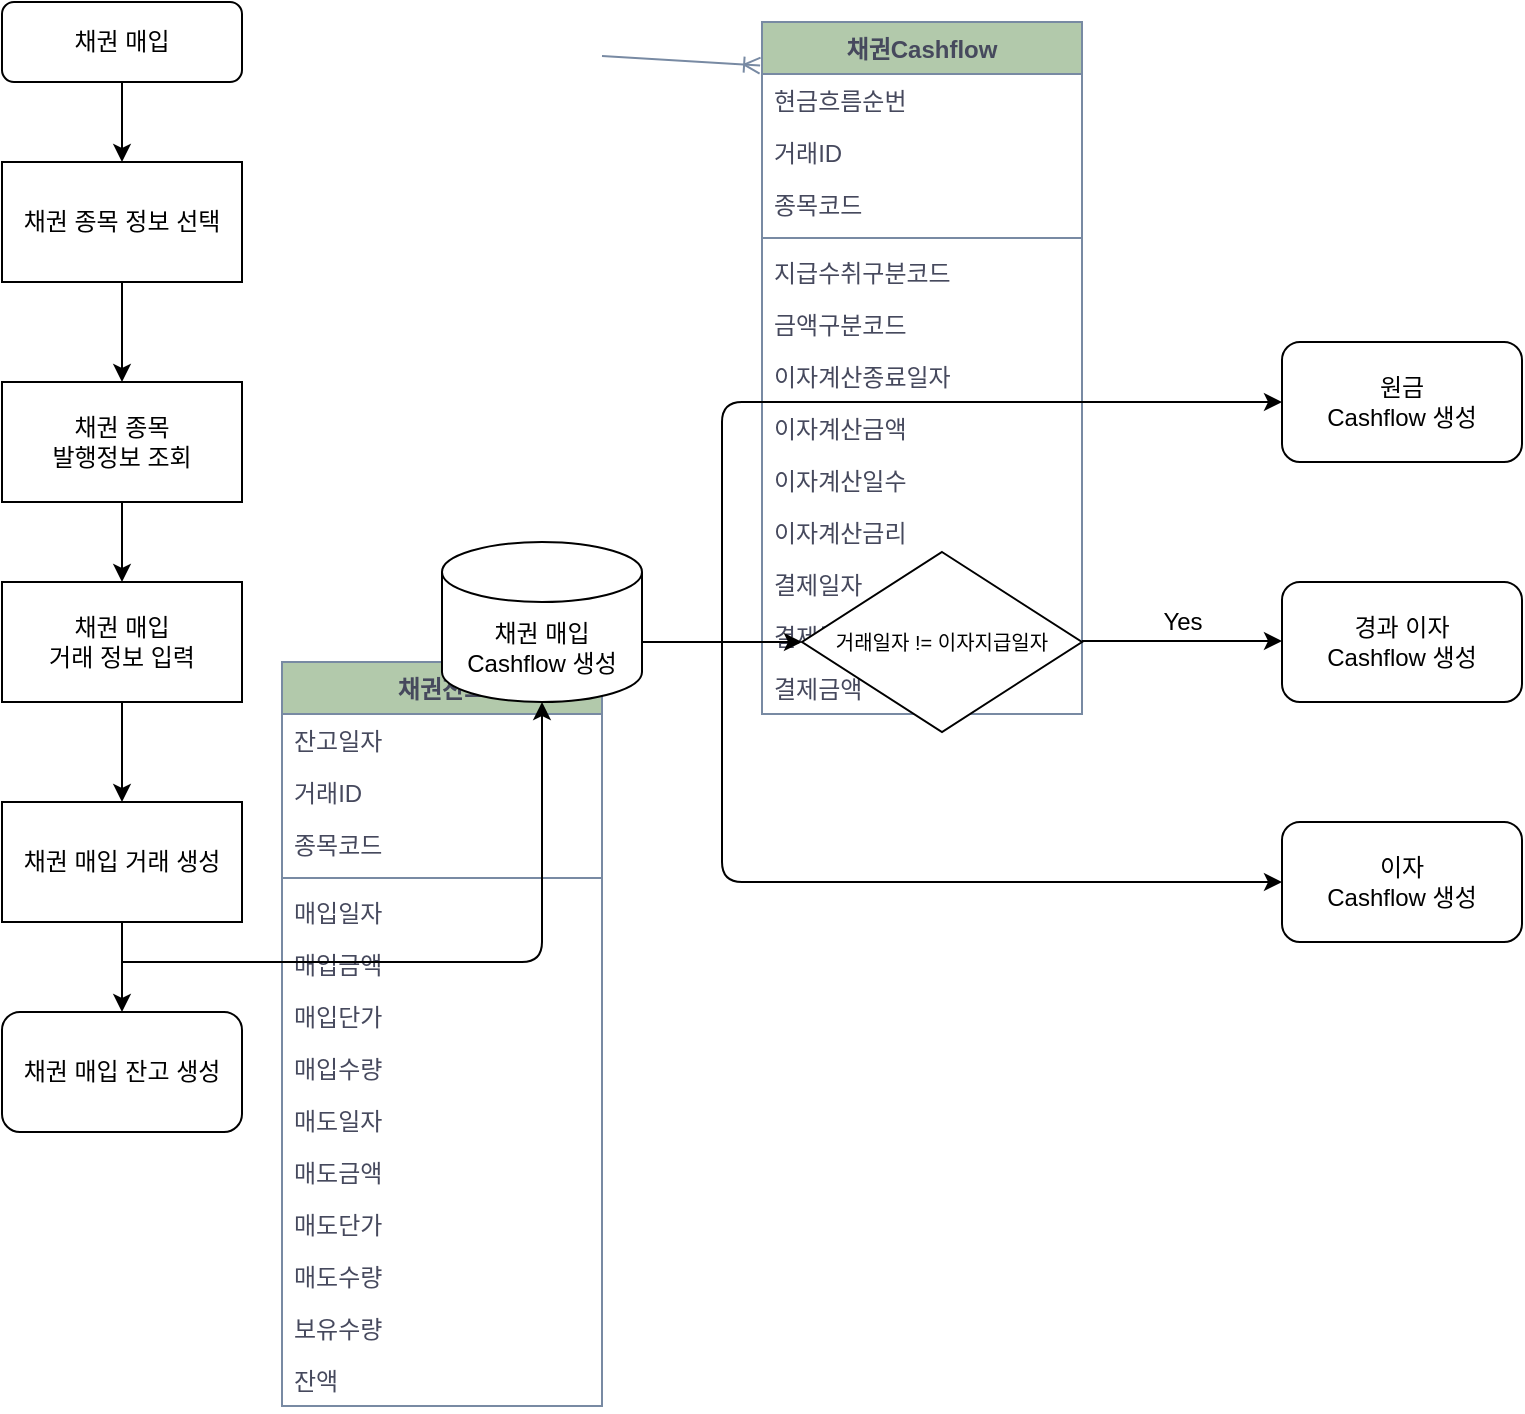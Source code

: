 <mxfile version="14.0.3" type="github">
  <diagram id="C5RBs43oDa-KdzZeNtuy" name="Page-1">
    <mxGraphModel dx="1360" dy="802" grid="1" gridSize="10" guides="1" tooltips="1" connect="1" arrows="1" fold="1" page="1" pageScale="1" pageWidth="827" pageHeight="1169" math="0" shadow="0">
      <root>
        <mxCell id="WIyWlLk6GJQsqaUBKTNV-0" />
        <mxCell id="WIyWlLk6GJQsqaUBKTNV-1" parent="WIyWlLk6GJQsqaUBKTNV-0" />
        <mxCell id="WIyWlLk6GJQsqaUBKTNV-3" value="채권 매입" style="rounded=1;whiteSpace=wrap;html=1;fontSize=12;glass=0;strokeWidth=1;shadow=0;" vertex="1" parent="WIyWlLk6GJQsqaUBKTNV-1">
          <mxGeometry x="160" y="80" width="120" height="40" as="geometry" />
        </mxCell>
        <mxCell id="--CdvMk2vihTuxFoE2qP-3" value="채권 종목 정보 선택" style="rounded=0;whiteSpace=wrap;html=1;" vertex="1" parent="WIyWlLk6GJQsqaUBKTNV-1">
          <mxGeometry x="160" y="160" width="120" height="60" as="geometry" />
        </mxCell>
        <mxCell id="--CdvMk2vihTuxFoE2qP-4" value="" style="endArrow=classic;html=1;" edge="1" parent="WIyWlLk6GJQsqaUBKTNV-1" target="--CdvMk2vihTuxFoE2qP-3">
          <mxGeometry width="50" height="50" relative="1" as="geometry">
            <mxPoint x="220" y="120" as="sourcePoint" />
            <mxPoint x="270" y="70" as="targetPoint" />
          </mxGeometry>
        </mxCell>
        <mxCell id="5NhBVZ3PsQxDk0I1zycR-27" value="채권Cashflow" style="swimlane;fontStyle=1;align=center;verticalAlign=top;childLayout=stackLayout;horizontal=1;startSize=26;horizontalStack=0;resizeParent=1;resizeLast=0;collapsible=1;marginBottom=0;rounded=0;shadow=0;strokeWidth=1;fillColor=#B2C9AB;strokeColor=#788AA3;fontColor=#46495D;" vertex="1" parent="WIyWlLk6GJQsqaUBKTNV-1">
          <mxGeometry x="540" y="90" width="160" height="346" as="geometry">
            <mxRectangle x="550" y="140" width="160" height="26" as="alternateBounds" />
          </mxGeometry>
        </mxCell>
        <mxCell id="5NhBVZ3PsQxDk0I1zycR-28" value="현금흐름순번" style="text;align=left;verticalAlign=top;spacingLeft=4;spacingRight=4;overflow=hidden;rotatable=0;points=[[0,0.5],[1,0.5]];portConstraint=eastwest;fontColor=#46495D;" vertex="1" parent="5NhBVZ3PsQxDk0I1zycR-27">
          <mxGeometry y="26" width="160" height="26" as="geometry" />
        </mxCell>
        <mxCell id="5NhBVZ3PsQxDk0I1zycR-29" value="거래ID" style="text;align=left;verticalAlign=top;spacingLeft=4;spacingRight=4;overflow=hidden;rotatable=0;points=[[0,0.5],[1,0.5]];portConstraint=eastwest;rounded=0;shadow=0;html=0;fontColor=#46495D;" vertex="1" parent="5NhBVZ3PsQxDk0I1zycR-27">
          <mxGeometry y="52" width="160" height="26" as="geometry" />
        </mxCell>
        <mxCell id="5NhBVZ3PsQxDk0I1zycR-30" value="종목코드" style="text;align=left;verticalAlign=top;spacingLeft=4;spacingRight=4;overflow=hidden;rotatable=0;points=[[0,0.5],[1,0.5]];portConstraint=eastwest;rounded=0;shadow=0;html=0;fontColor=#46495D;" vertex="1" parent="5NhBVZ3PsQxDk0I1zycR-27">
          <mxGeometry y="78" width="160" height="26" as="geometry" />
        </mxCell>
        <mxCell id="5NhBVZ3PsQxDk0I1zycR-31" value="" style="line;html=1;strokeWidth=1;align=left;verticalAlign=middle;spacingTop=-1;spacingLeft=3;spacingRight=3;rotatable=0;labelPosition=right;points=[];portConstraint=eastwest;fillColor=#B2C9AB;strokeColor=#788AA3;fontColor=#46495D;" vertex="1" parent="5NhBVZ3PsQxDk0I1zycR-27">
          <mxGeometry y="104" width="160" height="8" as="geometry" />
        </mxCell>
        <mxCell id="5NhBVZ3PsQxDk0I1zycR-32" value="지급수취구분코드" style="text;align=left;verticalAlign=top;spacingLeft=4;spacingRight=4;overflow=hidden;rotatable=0;points=[[0,0.5],[1,0.5]];portConstraint=eastwest;fontColor=#46495D;" vertex="1" parent="5NhBVZ3PsQxDk0I1zycR-27">
          <mxGeometry y="112" width="160" height="26" as="geometry" />
        </mxCell>
        <mxCell id="5NhBVZ3PsQxDk0I1zycR-33" value="금액구분코드" style="text;align=left;verticalAlign=top;spacingLeft=4;spacingRight=4;overflow=hidden;rotatable=0;points=[[0,0.5],[1,0.5]];portConstraint=eastwest;fontColor=#46495D;" vertex="1" parent="5NhBVZ3PsQxDk0I1zycR-27">
          <mxGeometry y="138" width="160" height="26" as="geometry" />
        </mxCell>
        <mxCell id="5NhBVZ3PsQxDk0I1zycR-34" value="이자계산종료일자" style="text;align=left;verticalAlign=top;spacingLeft=4;spacingRight=4;overflow=hidden;rotatable=0;points=[[0,0.5],[1,0.5]];portConstraint=eastwest;rounded=0;shadow=0;html=0;fontColor=#46495D;" vertex="1" parent="5NhBVZ3PsQxDk0I1zycR-27">
          <mxGeometry y="164" width="160" height="26" as="geometry" />
        </mxCell>
        <mxCell id="5NhBVZ3PsQxDk0I1zycR-35" value="이자계산금액" style="text;align=left;verticalAlign=top;spacingLeft=4;spacingRight=4;overflow=hidden;rotatable=0;points=[[0,0.5],[1,0.5]];portConstraint=eastwest;rounded=0;shadow=0;html=0;fontColor=#46495D;" vertex="1" parent="5NhBVZ3PsQxDk0I1zycR-27">
          <mxGeometry y="190" width="160" height="26" as="geometry" />
        </mxCell>
        <mxCell id="5NhBVZ3PsQxDk0I1zycR-36" value="이자계산일수" style="text;align=left;verticalAlign=top;spacingLeft=4;spacingRight=4;overflow=hidden;rotatable=0;points=[[0,0.5],[1,0.5]];portConstraint=eastwest;rounded=0;shadow=0;html=0;fontColor=#46495D;" vertex="1" parent="5NhBVZ3PsQxDk0I1zycR-27">
          <mxGeometry y="216" width="160" height="26" as="geometry" />
        </mxCell>
        <mxCell id="5NhBVZ3PsQxDk0I1zycR-37" value="이자계산금리" style="text;align=left;verticalAlign=top;spacingLeft=4;spacingRight=4;overflow=hidden;rotatable=0;points=[[0,0.5],[1,0.5]];portConstraint=eastwest;rounded=0;shadow=0;html=0;fontColor=#46495D;" vertex="1" parent="5NhBVZ3PsQxDk0I1zycR-27">
          <mxGeometry y="242" width="160" height="26" as="geometry" />
        </mxCell>
        <mxCell id="5NhBVZ3PsQxDk0I1zycR-52" value="결제일자" style="text;align=left;verticalAlign=top;spacingLeft=4;spacingRight=4;overflow=hidden;rotatable=0;points=[[0,0.5],[1,0.5]];portConstraint=eastwest;rounded=0;shadow=0;html=0;fontColor=#46495D;" vertex="1" parent="5NhBVZ3PsQxDk0I1zycR-27">
          <mxGeometry y="268" width="160" height="26" as="geometry" />
        </mxCell>
        <mxCell id="5NhBVZ3PsQxDk0I1zycR-53" value="결제통화코드" style="text;align=left;verticalAlign=top;spacingLeft=4;spacingRight=4;overflow=hidden;rotatable=0;points=[[0,0.5],[1,0.5]];portConstraint=eastwest;rounded=0;shadow=0;html=0;fontColor=#46495D;" vertex="1" parent="5NhBVZ3PsQxDk0I1zycR-27">
          <mxGeometry y="294" width="160" height="26" as="geometry" />
        </mxCell>
        <mxCell id="5NhBVZ3PsQxDk0I1zycR-54" value="결제금액" style="text;align=left;verticalAlign=top;spacingLeft=4;spacingRight=4;overflow=hidden;rotatable=0;points=[[0,0.5],[1,0.5]];portConstraint=eastwest;rounded=0;shadow=0;html=0;fontColor=#46495D;" vertex="1" parent="5NhBVZ3PsQxDk0I1zycR-27">
          <mxGeometry y="320" width="160" height="26" as="geometry" />
        </mxCell>
        <mxCell id="--CdvMk2vihTuxFoE2qP-6" value="" style="endArrow=classic;html=1;" edge="1" parent="WIyWlLk6GJQsqaUBKTNV-1">
          <mxGeometry width="50" height="50" relative="1" as="geometry">
            <mxPoint x="220" y="220" as="sourcePoint" />
            <mxPoint x="220" y="270" as="targetPoint" />
          </mxGeometry>
        </mxCell>
        <mxCell id="5NhBVZ3PsQxDk0I1zycR-38" value="채권잔고" style="swimlane;fontStyle=1;align=center;verticalAlign=top;childLayout=stackLayout;horizontal=1;startSize=26;horizontalStack=0;resizeParent=1;resizeLast=0;collapsible=1;marginBottom=0;rounded=0;shadow=0;strokeWidth=1;fillColor=#B2C9AB;strokeColor=#788AA3;fontColor=#46495D;" vertex="1" parent="WIyWlLk6GJQsqaUBKTNV-1">
          <mxGeometry x="300" y="410" width="160" height="372" as="geometry">
            <mxRectangle x="550" y="140" width="160" height="26" as="alternateBounds" />
          </mxGeometry>
        </mxCell>
        <mxCell id="5NhBVZ3PsQxDk0I1zycR-39" value="잔고일자" style="text;align=left;verticalAlign=top;spacingLeft=4;spacingRight=4;overflow=hidden;rotatable=0;points=[[0,0.5],[1,0.5]];portConstraint=eastwest;fontColor=#46495D;" vertex="1" parent="5NhBVZ3PsQxDk0I1zycR-38">
          <mxGeometry y="26" width="160" height="26" as="geometry" />
        </mxCell>
        <mxCell id="5NhBVZ3PsQxDk0I1zycR-40" value="거래ID" style="text;align=left;verticalAlign=top;spacingLeft=4;spacingRight=4;overflow=hidden;rotatable=0;points=[[0,0.5],[1,0.5]];portConstraint=eastwest;rounded=0;shadow=0;html=0;fontColor=#46495D;" vertex="1" parent="5NhBVZ3PsQxDk0I1zycR-38">
          <mxGeometry y="52" width="160" height="26" as="geometry" />
        </mxCell>
        <mxCell id="5NhBVZ3PsQxDk0I1zycR-41" value="종목코드" style="text;align=left;verticalAlign=top;spacingLeft=4;spacingRight=4;overflow=hidden;rotatable=0;points=[[0,0.5],[1,0.5]];portConstraint=eastwest;rounded=0;shadow=0;html=0;fontColor=#46495D;" vertex="1" parent="5NhBVZ3PsQxDk0I1zycR-38">
          <mxGeometry y="78" width="160" height="26" as="geometry" />
        </mxCell>
        <mxCell id="5NhBVZ3PsQxDk0I1zycR-42" value="" style="line;html=1;strokeWidth=1;align=left;verticalAlign=middle;spacingTop=-1;spacingLeft=3;spacingRight=3;rotatable=0;labelPosition=right;points=[];portConstraint=eastwest;fillColor=#B2C9AB;strokeColor=#788AA3;fontColor=#46495D;" vertex="1" parent="5NhBVZ3PsQxDk0I1zycR-38">
          <mxGeometry y="104" width="160" height="8" as="geometry" />
        </mxCell>
        <mxCell id="5NhBVZ3PsQxDk0I1zycR-43" value="매입일자" style="text;align=left;verticalAlign=top;spacingLeft=4;spacingRight=4;overflow=hidden;rotatable=0;points=[[0,0.5],[1,0.5]];portConstraint=eastwest;fontColor=#46495D;" vertex="1" parent="5NhBVZ3PsQxDk0I1zycR-38">
          <mxGeometry y="112" width="160" height="26" as="geometry" />
        </mxCell>
        <mxCell id="5NhBVZ3PsQxDk0I1zycR-44" value="매입금액" style="text;align=left;verticalAlign=top;spacingLeft=4;spacingRight=4;overflow=hidden;rotatable=0;points=[[0,0.5],[1,0.5]];portConstraint=eastwest;fontColor=#46495D;" vertex="1" parent="5NhBVZ3PsQxDk0I1zycR-38">
          <mxGeometry y="138" width="160" height="26" as="geometry" />
        </mxCell>
        <mxCell id="5NhBVZ3PsQxDk0I1zycR-45" value="매입단가" style="text;align=left;verticalAlign=top;spacingLeft=4;spacingRight=4;overflow=hidden;rotatable=0;points=[[0,0.5],[1,0.5]];portConstraint=eastwest;rounded=0;shadow=0;html=0;fontColor=#46495D;" vertex="1" parent="5NhBVZ3PsQxDk0I1zycR-38">
          <mxGeometry y="164" width="160" height="26" as="geometry" />
        </mxCell>
        <mxCell id="5NhBVZ3PsQxDk0I1zycR-46" value="매입수량" style="text;align=left;verticalAlign=top;spacingLeft=4;spacingRight=4;overflow=hidden;rotatable=0;points=[[0,0.5],[1,0.5]];portConstraint=eastwest;rounded=0;shadow=0;html=0;fontColor=#46495D;" vertex="1" parent="5NhBVZ3PsQxDk0I1zycR-38">
          <mxGeometry y="190" width="160" height="26" as="geometry" />
        </mxCell>
        <mxCell id="5NhBVZ3PsQxDk0I1zycR-47" value="매도일자" style="text;align=left;verticalAlign=top;spacingLeft=4;spacingRight=4;overflow=hidden;rotatable=0;points=[[0,0.5],[1,0.5]];portConstraint=eastwest;rounded=0;shadow=0;html=0;fontColor=#46495D;" vertex="1" parent="5NhBVZ3PsQxDk0I1zycR-38">
          <mxGeometry y="216" width="160" height="26" as="geometry" />
        </mxCell>
        <mxCell id="5NhBVZ3PsQxDk0I1zycR-48" value="매도금액" style="text;align=left;verticalAlign=top;spacingLeft=4;spacingRight=4;overflow=hidden;rotatable=0;points=[[0,0.5],[1,0.5]];portConstraint=eastwest;rounded=0;shadow=0;html=0;fontColor=#46495D;" vertex="1" parent="5NhBVZ3PsQxDk0I1zycR-38">
          <mxGeometry y="242" width="160" height="26" as="geometry" />
        </mxCell>
        <mxCell id="5NhBVZ3PsQxDk0I1zycR-56" value="매도단가" style="text;align=left;verticalAlign=top;spacingLeft=4;spacingRight=4;overflow=hidden;rotatable=0;points=[[0,0.5],[1,0.5]];portConstraint=eastwest;rounded=0;shadow=0;html=0;fontColor=#46495D;" vertex="1" parent="5NhBVZ3PsQxDk0I1zycR-38">
          <mxGeometry y="268" width="160" height="26" as="geometry" />
        </mxCell>
        <mxCell id="5NhBVZ3PsQxDk0I1zycR-57" value="매도수량" style="text;align=left;verticalAlign=top;spacingLeft=4;spacingRight=4;overflow=hidden;rotatable=0;points=[[0,0.5],[1,0.5]];portConstraint=eastwest;rounded=0;shadow=0;html=0;fontColor=#46495D;" vertex="1" parent="5NhBVZ3PsQxDk0I1zycR-38">
          <mxGeometry y="294" width="160" height="26" as="geometry" />
        </mxCell>
        <mxCell id="5NhBVZ3PsQxDk0I1zycR-58" value="보유수량" style="text;align=left;verticalAlign=top;spacingLeft=4;spacingRight=4;overflow=hidden;rotatable=0;points=[[0,0.5],[1,0.5]];portConstraint=eastwest;rounded=0;shadow=0;html=0;fontColor=#46495D;" vertex="1" parent="5NhBVZ3PsQxDk0I1zycR-38">
          <mxGeometry y="320" width="160" height="26" as="geometry" />
        </mxCell>
        <mxCell id="5NhBVZ3PsQxDk0I1zycR-61" value="잔액" style="text;align=left;verticalAlign=top;spacingLeft=4;spacingRight=4;overflow=hidden;rotatable=0;points=[[0,0.5],[1,0.5]];portConstraint=eastwest;rounded=0;shadow=0;html=0;fontColor=#46495D;" vertex="1" parent="5NhBVZ3PsQxDk0I1zycR-38">
          <mxGeometry y="346" width="160" height="26" as="geometry" />
        </mxCell>
        <mxCell id="--CdvMk2vihTuxFoE2qP-7" value="채권 매입&lt;br&gt;거래 정보 입력" style="rounded=0;whiteSpace=wrap;html=1;" vertex="1" parent="WIyWlLk6GJQsqaUBKTNV-1">
          <mxGeometry x="160" y="370" width="120" height="60" as="geometry" />
        </mxCell>
        <mxCell id="5NhBVZ3PsQxDk0I1zycR-49" value="" style="endArrow=ERoneToMany;html=1;entryX=-0.006;entryY=0.063;entryDx=0;entryDy=0;entryPerimeter=0;endFill=0;strokeColor=#788AA3;fontColor=#46495D;" edge="1" parent="WIyWlLk6GJQsqaUBKTNV-1" target="5NhBVZ3PsQxDk0I1zycR-27">
          <mxGeometry width="50" height="50" relative="1" as="geometry">
            <mxPoint x="460" y="107" as="sourcePoint" />
            <mxPoint x="510" y="60" as="targetPoint" />
          </mxGeometry>
        </mxCell>
        <mxCell id="--CdvMk2vihTuxFoE2qP-8" value="" style="endArrow=classic;html=1;" edge="1" parent="WIyWlLk6GJQsqaUBKTNV-1" target="--CdvMk2vihTuxFoE2qP-7">
          <mxGeometry width="50" height="50" relative="1" as="geometry">
            <mxPoint x="220" y="330" as="sourcePoint" />
            <mxPoint x="270" y="280" as="targetPoint" />
          </mxGeometry>
        </mxCell>
        <mxCell id="--CdvMk2vihTuxFoE2qP-12" value="채권 매입&lt;br&gt;Cashflow 생성" style="shape=cylinder3;whiteSpace=wrap;html=1;boundedLbl=1;backgroundOutline=1;size=15;" vertex="1" parent="WIyWlLk6GJQsqaUBKTNV-1">
          <mxGeometry x="380" y="350" width="100" height="80" as="geometry" />
        </mxCell>
        <mxCell id="--CdvMk2vihTuxFoE2qP-13" value="" style="endArrow=classic;html=1;" edge="1" parent="WIyWlLk6GJQsqaUBKTNV-1" target="--CdvMk2vihTuxFoE2qP-12">
          <mxGeometry width="50" height="50" relative="1" as="geometry">
            <mxPoint x="220" y="560" as="sourcePoint" />
            <mxPoint x="330" y="350" as="targetPoint" />
            <Array as="points">
              <mxPoint x="430" y="560" />
            </Array>
          </mxGeometry>
        </mxCell>
        <mxCell id="--CdvMk2vihTuxFoE2qP-20" value="이자&lt;br&gt;Cashflow 생성" style="rounded=1;whiteSpace=wrap;html=1;" vertex="1" parent="WIyWlLk6GJQsqaUBKTNV-1">
          <mxGeometry x="800" y="490" width="120" height="60" as="geometry" />
        </mxCell>
        <mxCell id="--CdvMk2vihTuxFoE2qP-21" value="거래일자 !=&amp;nbsp;이자지급일자" style="rhombus;whiteSpace=wrap;html=1;fontSize=10;" vertex="1" parent="WIyWlLk6GJQsqaUBKTNV-1">
          <mxGeometry x="560" y="355" width="140" height="90" as="geometry" />
        </mxCell>
        <mxCell id="--CdvMk2vihTuxFoE2qP-22" value="" style="endArrow=classic;html=1;fontSize=12;" edge="1" parent="WIyWlLk6GJQsqaUBKTNV-1">
          <mxGeometry relative="1" as="geometry">
            <mxPoint x="700" y="399.5" as="sourcePoint" />
            <mxPoint x="800" y="399.5" as="targetPoint" />
          </mxGeometry>
        </mxCell>
        <mxCell id="--CdvMk2vihTuxFoE2qP-25" value="Yes" style="edgeLabel;html=1;align=center;verticalAlign=middle;resizable=0;points=[];fontSize=12;" connectable="0" vertex="1" parent="--CdvMk2vihTuxFoE2qP-22">
          <mxGeometry x="-0.24" y="-3" relative="1" as="geometry">
            <mxPoint x="12" y="-12.5" as="offset" />
          </mxGeometry>
        </mxCell>
        <mxCell id="--CdvMk2vihTuxFoE2qP-26" value="원금&lt;br&gt;Cashflow 생성" style="rounded=1;whiteSpace=wrap;html=1;fontSize=12;" vertex="1" parent="WIyWlLk6GJQsqaUBKTNV-1">
          <mxGeometry x="800" y="250" width="120" height="60" as="geometry" />
        </mxCell>
        <mxCell id="--CdvMk2vihTuxFoE2qP-28" value="경과 이자&lt;br&gt;Cashflow 생성" style="rounded=1;whiteSpace=wrap;html=1;fontSize=12;" vertex="1" parent="WIyWlLk6GJQsqaUBKTNV-1">
          <mxGeometry x="800" y="370" width="120" height="60" as="geometry" />
        </mxCell>
        <mxCell id="--CdvMk2vihTuxFoE2qP-30" value="" style="edgeStyle=orthogonalEdgeStyle;rounded=0;orthogonalLoop=1;jettySize=auto;html=1;fontSize=12;entryX=0.5;entryY=0;entryDx=0;entryDy=0;" edge="1" parent="WIyWlLk6GJQsqaUBKTNV-1">
          <mxGeometry relative="1" as="geometry">
            <mxPoint x="220" y="460" as="sourcePoint" />
            <mxPoint x="220" y="460" as="targetPoint" />
          </mxGeometry>
        </mxCell>
        <mxCell id="--CdvMk2vihTuxFoE2qP-31" value="&lt;span&gt;채권 종목&lt;/span&gt;&lt;br&gt;&lt;span&gt;발행정보 조회&lt;/span&gt;" style="rounded=0;whiteSpace=wrap;html=1;fontSize=12;" vertex="1" parent="WIyWlLk6GJQsqaUBKTNV-1">
          <mxGeometry x="160" y="270" width="120" height="60" as="geometry" />
        </mxCell>
        <mxCell id="--CdvMk2vihTuxFoE2qP-32" value="채권 매입 거래 생성" style="rounded=0;whiteSpace=wrap;html=1;fontSize=12;" vertex="1" parent="WIyWlLk6GJQsqaUBKTNV-1">
          <mxGeometry x="160" y="480" width="120" height="60" as="geometry" />
        </mxCell>
        <mxCell id="--CdvMk2vihTuxFoE2qP-33" value="" style="endArrow=classic;html=1;fontSize=12;" edge="1" parent="WIyWlLk6GJQsqaUBKTNV-1" target="--CdvMk2vihTuxFoE2qP-32">
          <mxGeometry width="50" height="50" relative="1" as="geometry">
            <mxPoint x="220" y="430" as="sourcePoint" />
            <mxPoint x="270" y="380" as="targetPoint" />
          </mxGeometry>
        </mxCell>
        <mxCell id="--CdvMk2vihTuxFoE2qP-35" value="" style="endArrow=none;html=1;fontSize=10;" edge="1" parent="WIyWlLk6GJQsqaUBKTNV-1">
          <mxGeometry width="50" height="50" relative="1" as="geometry">
            <mxPoint x="480" y="400" as="sourcePoint" />
            <mxPoint x="520" y="400" as="targetPoint" />
          </mxGeometry>
        </mxCell>
        <mxCell id="--CdvMk2vihTuxFoE2qP-38" value="" style="endArrow=classic;html=1;fontSize=10;entryX=0;entryY=0.5;entryDx=0;entryDy=0;" edge="1" parent="WIyWlLk6GJQsqaUBKTNV-1" target="--CdvMk2vihTuxFoE2qP-26">
          <mxGeometry width="50" height="50" relative="1" as="geometry">
            <mxPoint x="520" y="400" as="sourcePoint" />
            <mxPoint x="520" y="280" as="targetPoint" />
            <Array as="points">
              <mxPoint x="520" y="280" />
            </Array>
          </mxGeometry>
        </mxCell>
        <mxCell id="--CdvMk2vihTuxFoE2qP-39" value="" style="endArrow=classic;html=1;fontSize=10;" edge="1" parent="WIyWlLk6GJQsqaUBKTNV-1" target="--CdvMk2vihTuxFoE2qP-21">
          <mxGeometry width="50" height="50" relative="1" as="geometry">
            <mxPoint x="520" y="400" as="sourcePoint" />
            <mxPoint x="570" y="350" as="targetPoint" />
          </mxGeometry>
        </mxCell>
        <mxCell id="--CdvMk2vihTuxFoE2qP-40" value="" style="endArrow=classic;html=1;fontSize=10;" edge="1" parent="WIyWlLk6GJQsqaUBKTNV-1" target="--CdvMk2vihTuxFoE2qP-20">
          <mxGeometry width="50" height="50" relative="1" as="geometry">
            <mxPoint x="520" y="400" as="sourcePoint" />
            <mxPoint x="680" y="395" as="targetPoint" />
            <Array as="points">
              <mxPoint x="520" y="520" />
            </Array>
          </mxGeometry>
        </mxCell>
        <mxCell id="--CdvMk2vihTuxFoE2qP-41" value="채권 매입 잔고 생성" style="rounded=1;whiteSpace=wrap;html=1;strokeColor=#000000;fillColor=#ffffff;fontSize=12;" vertex="1" parent="WIyWlLk6GJQsqaUBKTNV-1">
          <mxGeometry x="160" y="585" width="120" height="60" as="geometry" />
        </mxCell>
        <mxCell id="--CdvMk2vihTuxFoE2qP-42" value="" style="endArrow=classic;html=1;fontSize=10;" edge="1" parent="WIyWlLk6GJQsqaUBKTNV-1" target="--CdvMk2vihTuxFoE2qP-41">
          <mxGeometry width="50" height="50" relative="1" as="geometry">
            <mxPoint x="220" y="540" as="sourcePoint" />
            <mxPoint x="270" y="490" as="targetPoint" />
          </mxGeometry>
        </mxCell>
      </root>
    </mxGraphModel>
  </diagram>
</mxfile>

